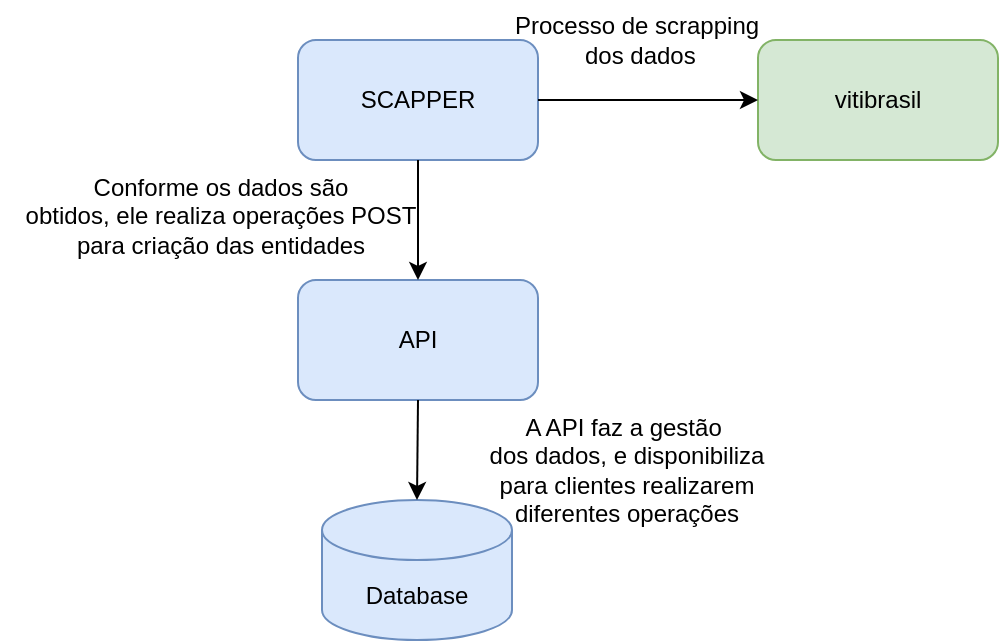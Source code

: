 <mxfile version="24.7.16">
  <diagram name="Page-1" id="4EjjxSFS0e-MhHBaBjAD">
    <mxGraphModel grid="1" page="1" gridSize="10" guides="1" tooltips="1" connect="1" arrows="1" fold="1" pageScale="1" pageWidth="850" pageHeight="1100" math="0" shadow="0">
      <root>
        <mxCell id="0" />
        <mxCell id="1" parent="0" />
        <mxCell id="lhYW71MxNA6ubOp-KCzV-1" value="API" style="rounded=1;whiteSpace=wrap;html=1;fillColor=#dae8fc;strokeColor=#6c8ebf;" vertex="1" parent="1">
          <mxGeometry x="220" y="180" width="120" height="60" as="geometry" />
        </mxCell>
        <mxCell id="lhYW71MxNA6ubOp-KCzV-2" value="SCAPPER" style="rounded=1;whiteSpace=wrap;html=1;fillColor=#dae8fc;strokeColor=#6c8ebf;" vertex="1" parent="1">
          <mxGeometry x="220" y="60" width="120" height="60" as="geometry" />
        </mxCell>
        <mxCell id="lhYW71MxNA6ubOp-KCzV-3" value="vitibrasil" style="rounded=1;whiteSpace=wrap;html=1;fillColor=#d5e8d4;strokeColor=#82b366;" vertex="1" parent="1">
          <mxGeometry x="450" y="60" width="120" height="60" as="geometry" />
        </mxCell>
        <mxCell id="lhYW71MxNA6ubOp-KCzV-4" value="Database" style="shape=cylinder3;whiteSpace=wrap;html=1;boundedLbl=1;backgroundOutline=1;size=15;fillColor=#dae8fc;strokeColor=#6c8ebf;" vertex="1" parent="1">
          <mxGeometry x="232" y="290" width="95" height="70" as="geometry" />
        </mxCell>
        <mxCell id="lhYW71MxNA6ubOp-KCzV-5" value="" style="endArrow=classic;html=1;rounded=0;entryX=0;entryY=0.5;entryDx=0;entryDy=0;" edge="1" parent="1" target="lhYW71MxNA6ubOp-KCzV-3">
          <mxGeometry width="50" height="50" relative="1" as="geometry">
            <mxPoint x="340" y="90" as="sourcePoint" />
            <mxPoint x="390" y="40" as="targetPoint" />
          </mxGeometry>
        </mxCell>
        <mxCell id="lhYW71MxNA6ubOp-KCzV-6" value="" style="endArrow=classic;html=1;rounded=0;exitX=0.5;exitY=1;exitDx=0;exitDy=0;entryX=0.5;entryY=0;entryDx=0;entryDy=0;" edge="1" parent="1" source="lhYW71MxNA6ubOp-KCzV-2" target="lhYW71MxNA6ubOp-KCzV-1">
          <mxGeometry width="50" height="50" relative="1" as="geometry">
            <mxPoint x="350" y="170" as="sourcePoint" />
            <mxPoint x="400" y="120" as="targetPoint" />
          </mxGeometry>
        </mxCell>
        <mxCell id="lhYW71MxNA6ubOp-KCzV-7" value="" style="endArrow=classic;html=1;rounded=0;exitX=0.5;exitY=1;exitDx=0;exitDy=0;entryX=0.5;entryY=0;entryDx=0;entryDy=0;entryPerimeter=0;" edge="1" parent="1" source="lhYW71MxNA6ubOp-KCzV-1" target="lhYW71MxNA6ubOp-KCzV-4">
          <mxGeometry width="50" height="50" relative="1" as="geometry">
            <mxPoint x="410" y="330" as="sourcePoint" />
            <mxPoint x="460" y="280" as="targetPoint" />
          </mxGeometry>
        </mxCell>
        <mxCell id="lhYW71MxNA6ubOp-KCzV-9" value="Processo de scrapping&lt;div&gt;&amp;nbsp;dos dados&lt;/div&gt;" style="text;html=1;align=center;verticalAlign=middle;resizable=0;points=[];autosize=1;strokeColor=none;fillColor=none;" vertex="1" parent="1">
          <mxGeometry x="314" y="40" width="150" height="40" as="geometry" />
        </mxCell>
        <mxCell id="lhYW71MxNA6ubOp-KCzV-10" value="Conforme os dados são&lt;div&gt;obtidos, ele realiza operações POST&lt;/div&gt;&lt;div&gt;para criação das entidades&lt;/div&gt;" style="text;html=1;align=center;verticalAlign=middle;resizable=0;points=[];autosize=1;strokeColor=none;fillColor=none;" vertex="1" parent="1">
          <mxGeometry x="71" y="118" width="220" height="60" as="geometry" />
        </mxCell>
        <mxCell id="lhYW71MxNA6ubOp-KCzV-11" value="A API faz a gestão&amp;nbsp;&lt;div&gt;dos dados, e disponibiliza&lt;/div&gt;&lt;div&gt;para clientes realizarem&lt;/div&gt;&lt;div&gt;diferentes operações&lt;/div&gt;" style="text;html=1;align=center;verticalAlign=middle;resizable=0;points=[];autosize=1;strokeColor=none;fillColor=none;" vertex="1" parent="1">
          <mxGeometry x="304" y="240" width="160" height="70" as="geometry" />
        </mxCell>
      </root>
    </mxGraphModel>
  </diagram>
</mxfile>
